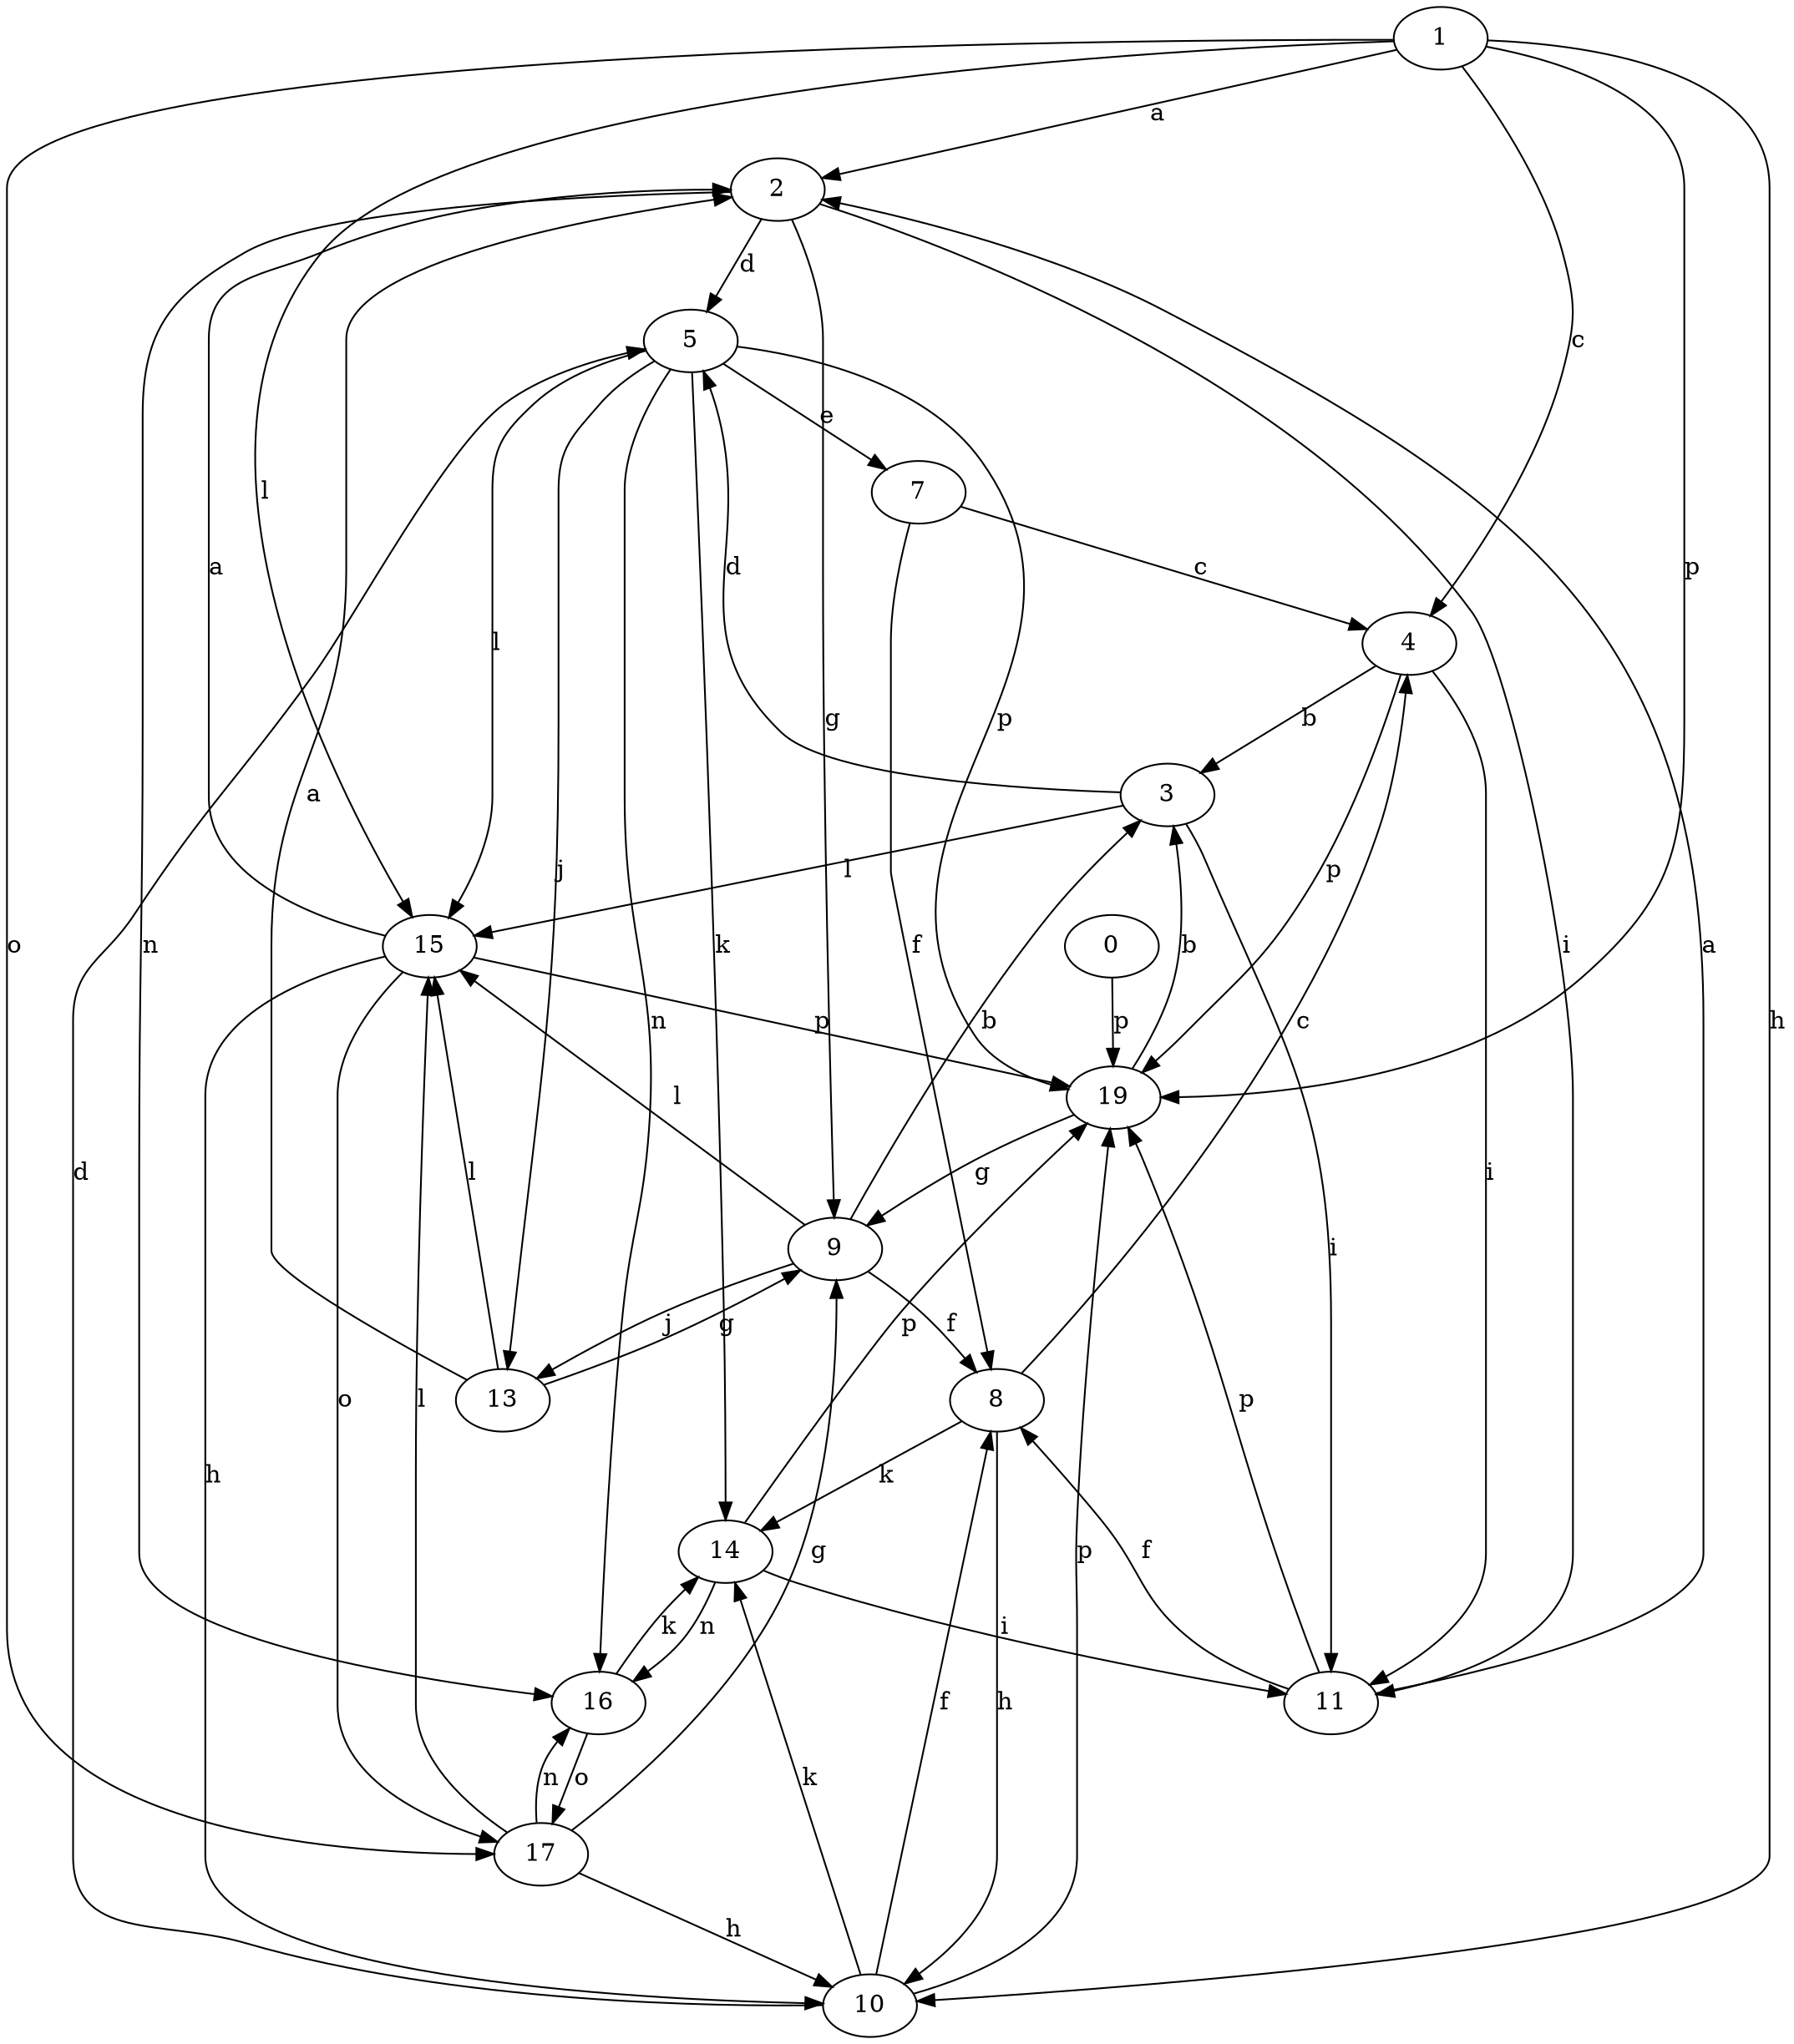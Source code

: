 strict digraph  {
1;
2;
3;
4;
5;
7;
8;
9;
10;
11;
13;
14;
15;
16;
17;
0;
19;
1 -> 2  [label=a];
1 -> 4  [label=c];
1 -> 10  [label=h];
1 -> 15  [label=l];
1 -> 17  [label=o];
1 -> 19  [label=p];
2 -> 5  [label=d];
2 -> 9  [label=g];
2 -> 11  [label=i];
2 -> 16  [label=n];
3 -> 5  [label=d];
3 -> 11  [label=i];
3 -> 15  [label=l];
4 -> 3  [label=b];
4 -> 11  [label=i];
4 -> 19  [label=p];
5 -> 7  [label=e];
5 -> 13  [label=j];
5 -> 14  [label=k];
5 -> 15  [label=l];
5 -> 16  [label=n];
5 -> 19  [label=p];
7 -> 4  [label=c];
7 -> 8  [label=f];
8 -> 4  [label=c];
8 -> 10  [label=h];
8 -> 14  [label=k];
9 -> 3  [label=b];
9 -> 8  [label=f];
9 -> 13  [label=j];
9 -> 15  [label=l];
10 -> 5  [label=d];
10 -> 8  [label=f];
10 -> 14  [label=k];
10 -> 19  [label=p];
11 -> 2  [label=a];
11 -> 8  [label=f];
11 -> 19  [label=p];
13 -> 2  [label=a];
13 -> 9  [label=g];
13 -> 15  [label=l];
14 -> 11  [label=i];
14 -> 16  [label=n];
14 -> 19  [label=p];
15 -> 2  [label=a];
15 -> 10  [label=h];
15 -> 17  [label=o];
15 -> 19  [label=p];
16 -> 14  [label=k];
16 -> 17  [label=o];
17 -> 9  [label=g];
17 -> 10  [label=h];
17 -> 15  [label=l];
17 -> 16  [label=n];
0 -> 19  [label=p];
19 -> 3  [label=b];
19 -> 9  [label=g];
}
